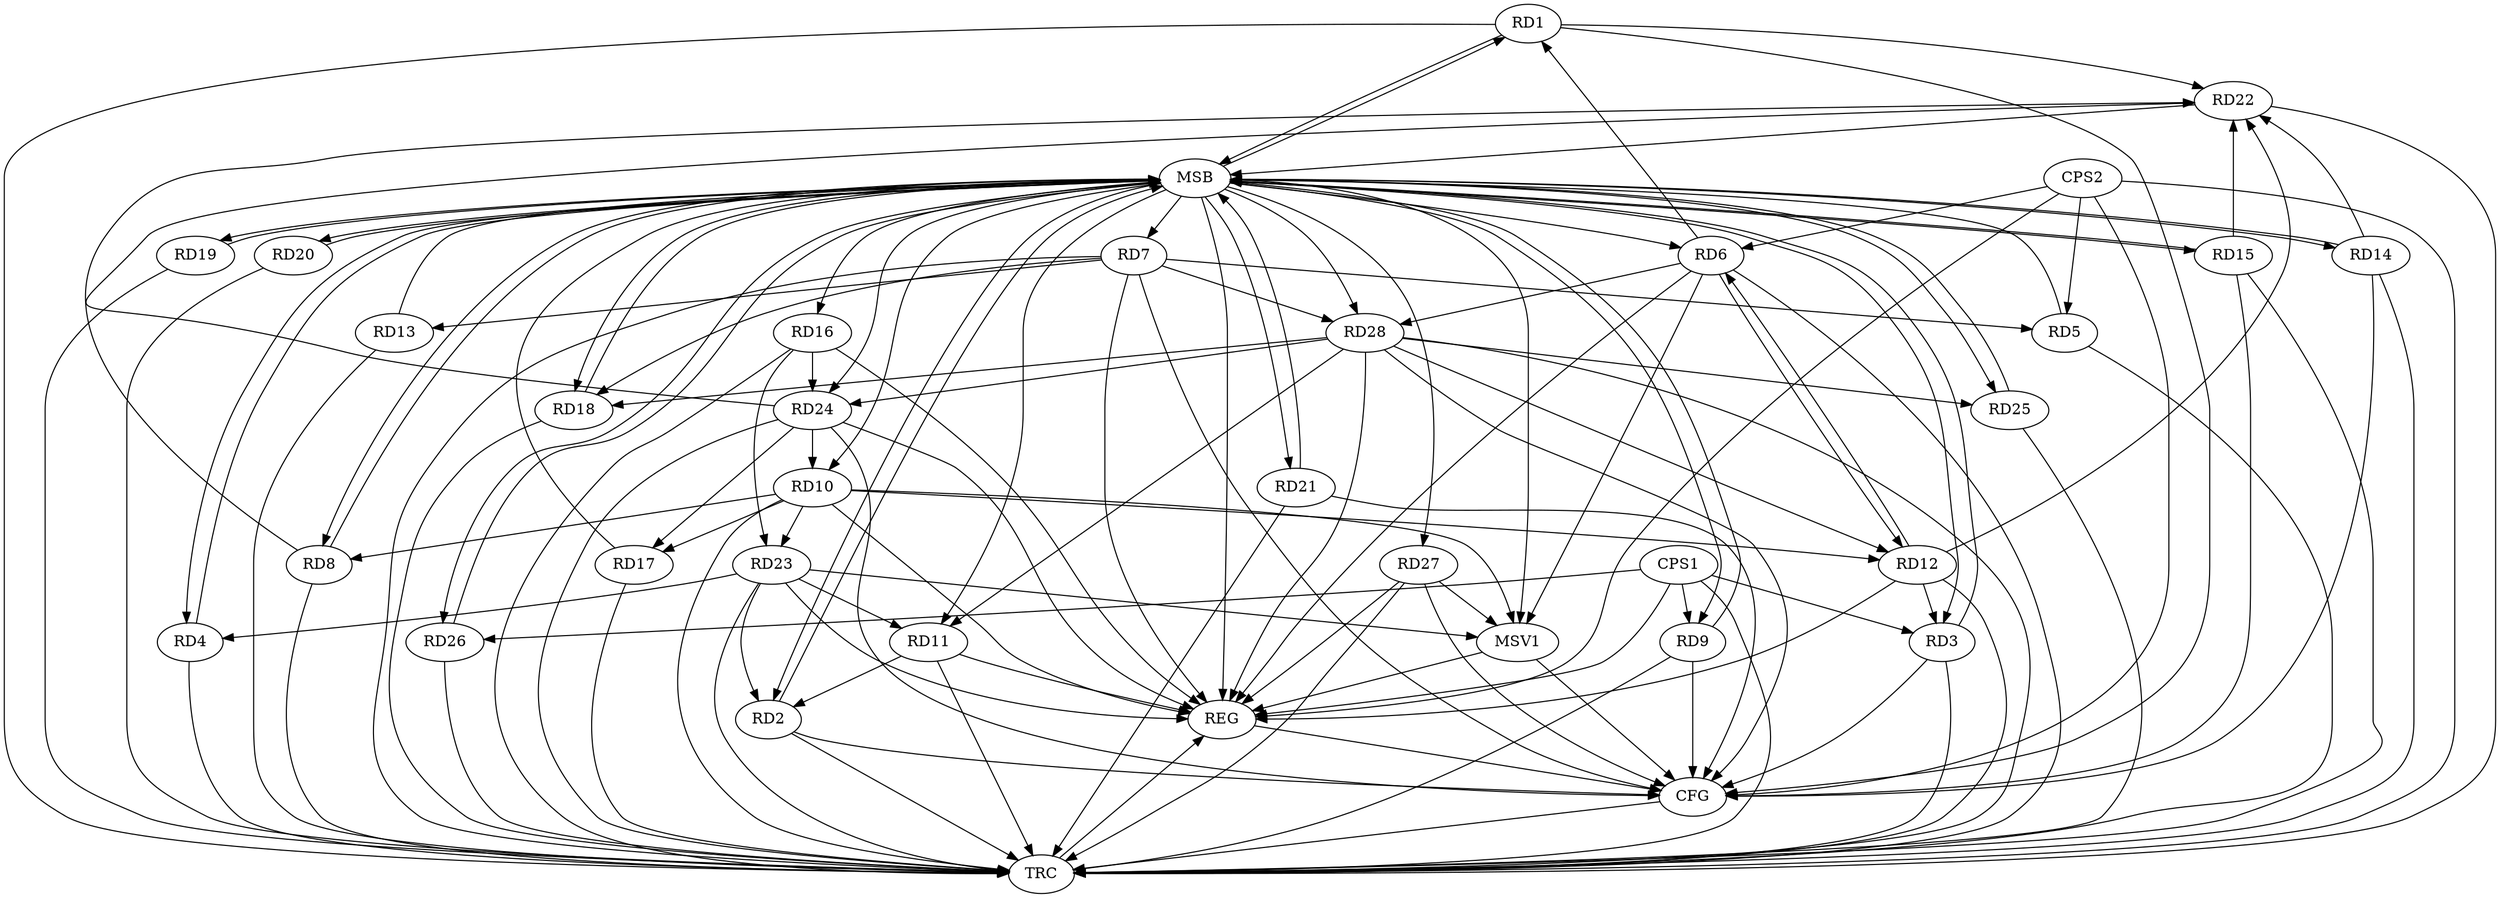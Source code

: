 strict digraph G {
  RD1 [ label="RD1" ];
  RD2 [ label="RD2" ];
  RD3 [ label="RD3" ];
  RD4 [ label="RD4" ];
  RD5 [ label="RD5" ];
  RD6 [ label="RD6" ];
  RD7 [ label="RD7" ];
  RD8 [ label="RD8" ];
  RD9 [ label="RD9" ];
  RD10 [ label="RD10" ];
  RD11 [ label="RD11" ];
  RD12 [ label="RD12" ];
  RD13 [ label="RD13" ];
  RD14 [ label="RD14" ];
  RD15 [ label="RD15" ];
  RD16 [ label="RD16" ];
  RD17 [ label="RD17" ];
  RD18 [ label="RD18" ];
  RD19 [ label="RD19" ];
  RD20 [ label="RD20" ];
  RD21 [ label="RD21" ];
  RD22 [ label="RD22" ];
  RD23 [ label="RD23" ];
  RD24 [ label="RD24" ];
  RD25 [ label="RD25" ];
  RD26 [ label="RD26" ];
  RD27 [ label="RD27" ];
  RD28 [ label="RD28" ];
  CPS1 [ label="CPS1" ];
  CPS2 [ label="CPS2" ];
  REG [ label="REG" ];
  MSB [ label="MSB" ];
  CFG [ label="CFG" ];
  TRC [ label="TRC" ];
  MSV1 [ label="MSV1" ];
  RD6 -> RD1;
  RD11 -> RD2;
  RD23 -> RD2;
  RD12 -> RD3;
  RD23 -> RD4;
  RD7 -> RD5;
  RD6 -> RD12;
  RD12 -> RD6;
  RD6 -> RD28;
  RD7 -> RD13;
  RD7 -> RD18;
  RD7 -> RD28;
  RD10 -> RD8;
  RD10 -> RD12;
  RD10 -> RD17;
  RD10 -> RD23;
  RD24 -> RD10;
  RD23 -> RD11;
  RD28 -> RD11;
  RD28 -> RD12;
  RD16 -> RD23;
  RD16 -> RD24;
  RD24 -> RD17;
  RD28 -> RD18;
  RD28 -> RD24;
  RD28 -> RD25;
  CPS1 -> RD3;
  CPS1 -> RD9;
  CPS1 -> RD26;
  CPS2 -> RD5;
  CPS2 -> RD6;
  RD6 -> REG;
  RD7 -> REG;
  RD10 -> REG;
  RD11 -> REG;
  RD12 -> REG;
  RD16 -> REG;
  RD23 -> REG;
  RD24 -> REG;
  RD27 -> REG;
  RD28 -> REG;
  CPS1 -> REG;
  CPS2 -> REG;
  RD1 -> MSB;
  MSB -> RD3;
  MSB -> RD4;
  MSB -> RD10;
  MSB -> RD19;
  MSB -> RD20;
  MSB -> REG;
  RD2 -> MSB;
  MSB -> RD14;
  MSB -> RD15;
  RD3 -> MSB;
  RD4 -> MSB;
  MSB -> RD25;
  MSB -> RD26;
  RD5 -> MSB;
  MSB -> RD1;
  MSB -> RD21;
  RD8 -> MSB;
  RD9 -> MSB;
  RD13 -> MSB;
  MSB -> RD2;
  MSB -> RD6;
  RD14 -> MSB;
  MSB -> RD28;
  RD15 -> MSB;
  RD17 -> MSB;
  MSB -> RD16;
  MSB -> RD27;
  RD18 -> MSB;
  MSB -> RD7;
  RD19 -> MSB;
  MSB -> RD9;
  MSB -> RD24;
  RD20 -> MSB;
  MSB -> RD11;
  RD21 -> MSB;
  RD22 -> MSB;
  RD25 -> MSB;
  MSB -> RD8;
  MSB -> RD18;
  RD26 -> MSB;
  RD24 -> CFG;
  RD21 -> CFG;
  RD2 -> CFG;
  RD28 -> CFG;
  RD9 -> CFG;
  RD7 -> CFG;
  RD14 -> CFG;
  CPS2 -> CFG;
  RD27 -> CFG;
  RD15 -> CFG;
  RD3 -> CFG;
  RD1 -> CFG;
  REG -> CFG;
  RD1 -> TRC;
  RD2 -> TRC;
  RD3 -> TRC;
  RD4 -> TRC;
  RD5 -> TRC;
  RD6 -> TRC;
  RD7 -> TRC;
  RD8 -> TRC;
  RD9 -> TRC;
  RD10 -> TRC;
  RD11 -> TRC;
  RD12 -> TRC;
  RD13 -> TRC;
  RD14 -> TRC;
  RD15 -> TRC;
  RD16 -> TRC;
  RD17 -> TRC;
  RD18 -> TRC;
  RD19 -> TRC;
  RD20 -> TRC;
  RD21 -> TRC;
  RD22 -> TRC;
  RD23 -> TRC;
  RD24 -> TRC;
  RD25 -> TRC;
  RD26 -> TRC;
  RD27 -> TRC;
  RD28 -> TRC;
  CPS1 -> TRC;
  CPS2 -> TRC;
  CFG -> TRC;
  TRC -> REG;
  RD24 -> RD22;
  RD1 -> RD22;
  RD15 -> RD22;
  RD12 -> RD22;
  RD8 -> RD22;
  RD14 -> RD22;
  RD6 -> MSV1;
  RD10 -> MSV1;
  RD23 -> MSV1;
  MSB -> MSV1;
  RD27 -> MSV1;
  MSV1 -> REG;
  MSV1 -> CFG;
}
